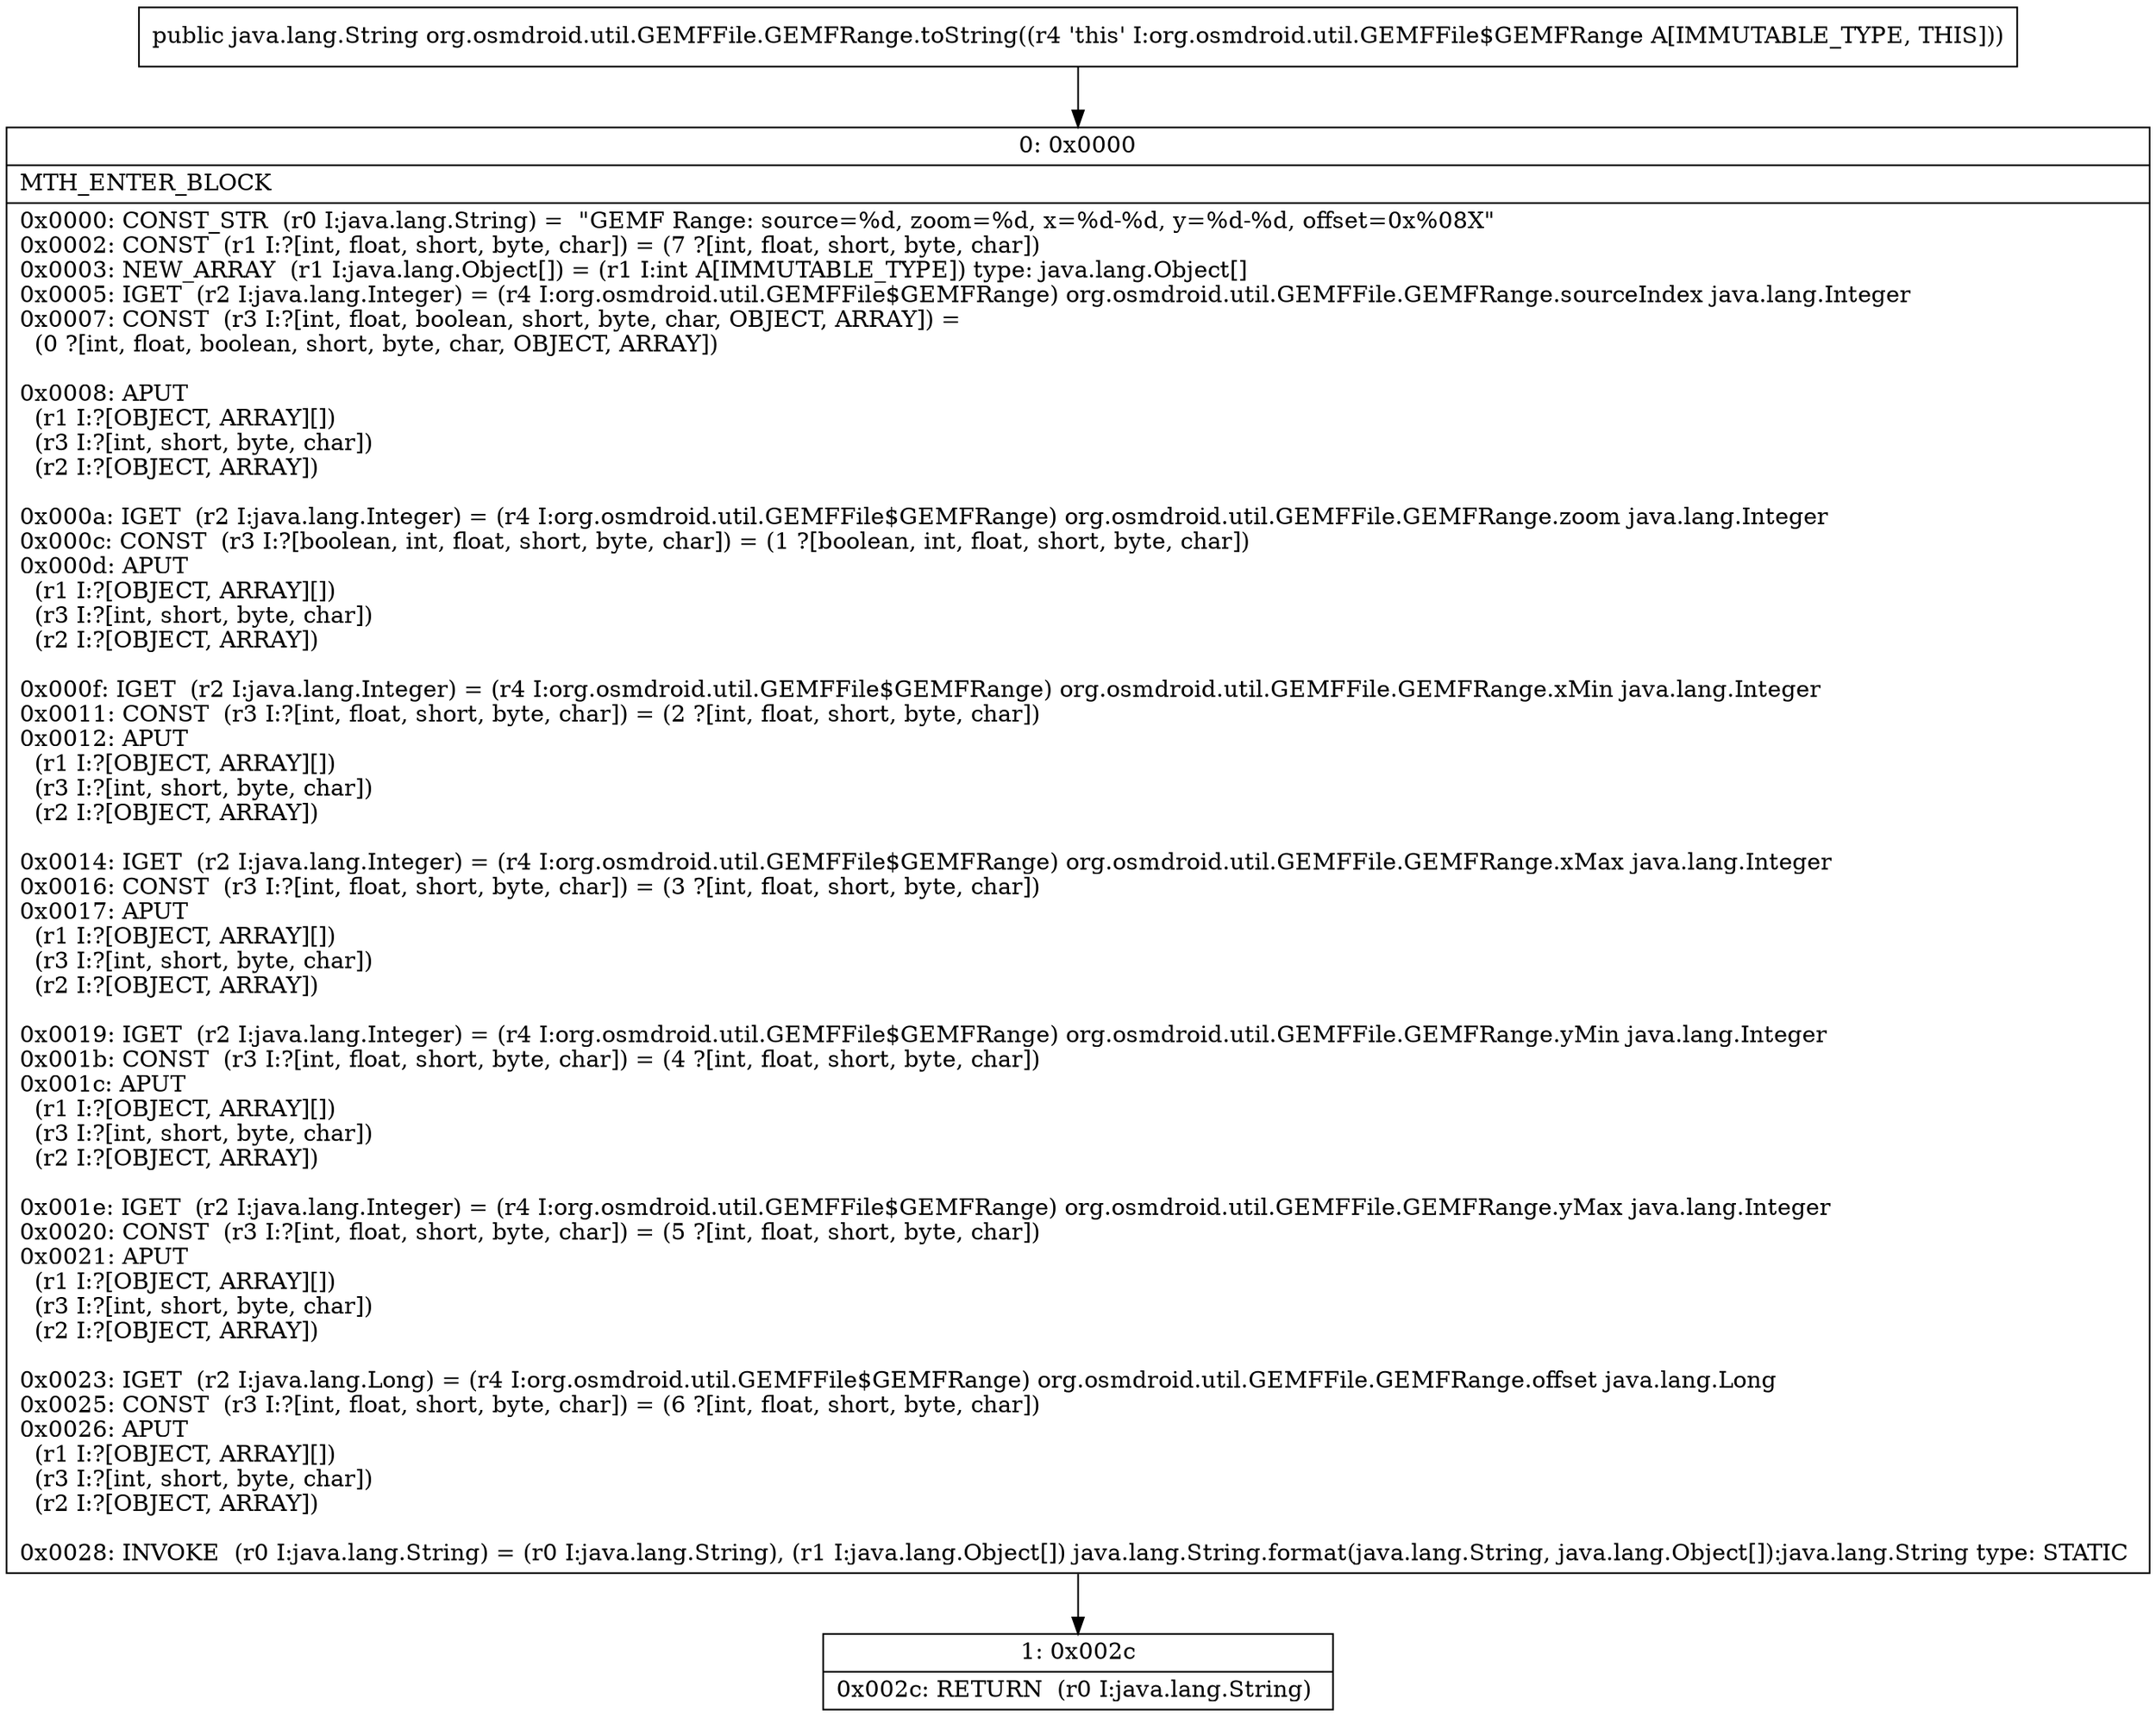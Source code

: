 digraph "CFG fororg.osmdroid.util.GEMFFile.GEMFRange.toString()Ljava\/lang\/String;" {
Node_0 [shape=record,label="{0\:\ 0x0000|MTH_ENTER_BLOCK\l|0x0000: CONST_STR  (r0 I:java.lang.String) =  \"GEMF Range: source=%d, zoom=%d, x=%d\-%d, y=%d\-%d, offset=0x%08X\" \l0x0002: CONST  (r1 I:?[int, float, short, byte, char]) = (7 ?[int, float, short, byte, char]) \l0x0003: NEW_ARRAY  (r1 I:java.lang.Object[]) = (r1 I:int A[IMMUTABLE_TYPE]) type: java.lang.Object[] \l0x0005: IGET  (r2 I:java.lang.Integer) = (r4 I:org.osmdroid.util.GEMFFile$GEMFRange) org.osmdroid.util.GEMFFile.GEMFRange.sourceIndex java.lang.Integer \l0x0007: CONST  (r3 I:?[int, float, boolean, short, byte, char, OBJECT, ARRAY]) = \l  (0 ?[int, float, boolean, short, byte, char, OBJECT, ARRAY])\l \l0x0008: APUT  \l  (r1 I:?[OBJECT, ARRAY][])\l  (r3 I:?[int, short, byte, char])\l  (r2 I:?[OBJECT, ARRAY])\l \l0x000a: IGET  (r2 I:java.lang.Integer) = (r4 I:org.osmdroid.util.GEMFFile$GEMFRange) org.osmdroid.util.GEMFFile.GEMFRange.zoom java.lang.Integer \l0x000c: CONST  (r3 I:?[boolean, int, float, short, byte, char]) = (1 ?[boolean, int, float, short, byte, char]) \l0x000d: APUT  \l  (r1 I:?[OBJECT, ARRAY][])\l  (r3 I:?[int, short, byte, char])\l  (r2 I:?[OBJECT, ARRAY])\l \l0x000f: IGET  (r2 I:java.lang.Integer) = (r4 I:org.osmdroid.util.GEMFFile$GEMFRange) org.osmdroid.util.GEMFFile.GEMFRange.xMin java.lang.Integer \l0x0011: CONST  (r3 I:?[int, float, short, byte, char]) = (2 ?[int, float, short, byte, char]) \l0x0012: APUT  \l  (r1 I:?[OBJECT, ARRAY][])\l  (r3 I:?[int, short, byte, char])\l  (r2 I:?[OBJECT, ARRAY])\l \l0x0014: IGET  (r2 I:java.lang.Integer) = (r4 I:org.osmdroid.util.GEMFFile$GEMFRange) org.osmdroid.util.GEMFFile.GEMFRange.xMax java.lang.Integer \l0x0016: CONST  (r3 I:?[int, float, short, byte, char]) = (3 ?[int, float, short, byte, char]) \l0x0017: APUT  \l  (r1 I:?[OBJECT, ARRAY][])\l  (r3 I:?[int, short, byte, char])\l  (r2 I:?[OBJECT, ARRAY])\l \l0x0019: IGET  (r2 I:java.lang.Integer) = (r4 I:org.osmdroid.util.GEMFFile$GEMFRange) org.osmdroid.util.GEMFFile.GEMFRange.yMin java.lang.Integer \l0x001b: CONST  (r3 I:?[int, float, short, byte, char]) = (4 ?[int, float, short, byte, char]) \l0x001c: APUT  \l  (r1 I:?[OBJECT, ARRAY][])\l  (r3 I:?[int, short, byte, char])\l  (r2 I:?[OBJECT, ARRAY])\l \l0x001e: IGET  (r2 I:java.lang.Integer) = (r4 I:org.osmdroid.util.GEMFFile$GEMFRange) org.osmdroid.util.GEMFFile.GEMFRange.yMax java.lang.Integer \l0x0020: CONST  (r3 I:?[int, float, short, byte, char]) = (5 ?[int, float, short, byte, char]) \l0x0021: APUT  \l  (r1 I:?[OBJECT, ARRAY][])\l  (r3 I:?[int, short, byte, char])\l  (r2 I:?[OBJECT, ARRAY])\l \l0x0023: IGET  (r2 I:java.lang.Long) = (r4 I:org.osmdroid.util.GEMFFile$GEMFRange) org.osmdroid.util.GEMFFile.GEMFRange.offset java.lang.Long \l0x0025: CONST  (r3 I:?[int, float, short, byte, char]) = (6 ?[int, float, short, byte, char]) \l0x0026: APUT  \l  (r1 I:?[OBJECT, ARRAY][])\l  (r3 I:?[int, short, byte, char])\l  (r2 I:?[OBJECT, ARRAY])\l \l0x0028: INVOKE  (r0 I:java.lang.String) = (r0 I:java.lang.String), (r1 I:java.lang.Object[]) java.lang.String.format(java.lang.String, java.lang.Object[]):java.lang.String type: STATIC \l}"];
Node_1 [shape=record,label="{1\:\ 0x002c|0x002c: RETURN  (r0 I:java.lang.String) \l}"];
MethodNode[shape=record,label="{public java.lang.String org.osmdroid.util.GEMFFile.GEMFRange.toString((r4 'this' I:org.osmdroid.util.GEMFFile$GEMFRange A[IMMUTABLE_TYPE, THIS])) }"];
MethodNode -> Node_0;
Node_0 -> Node_1;
}

